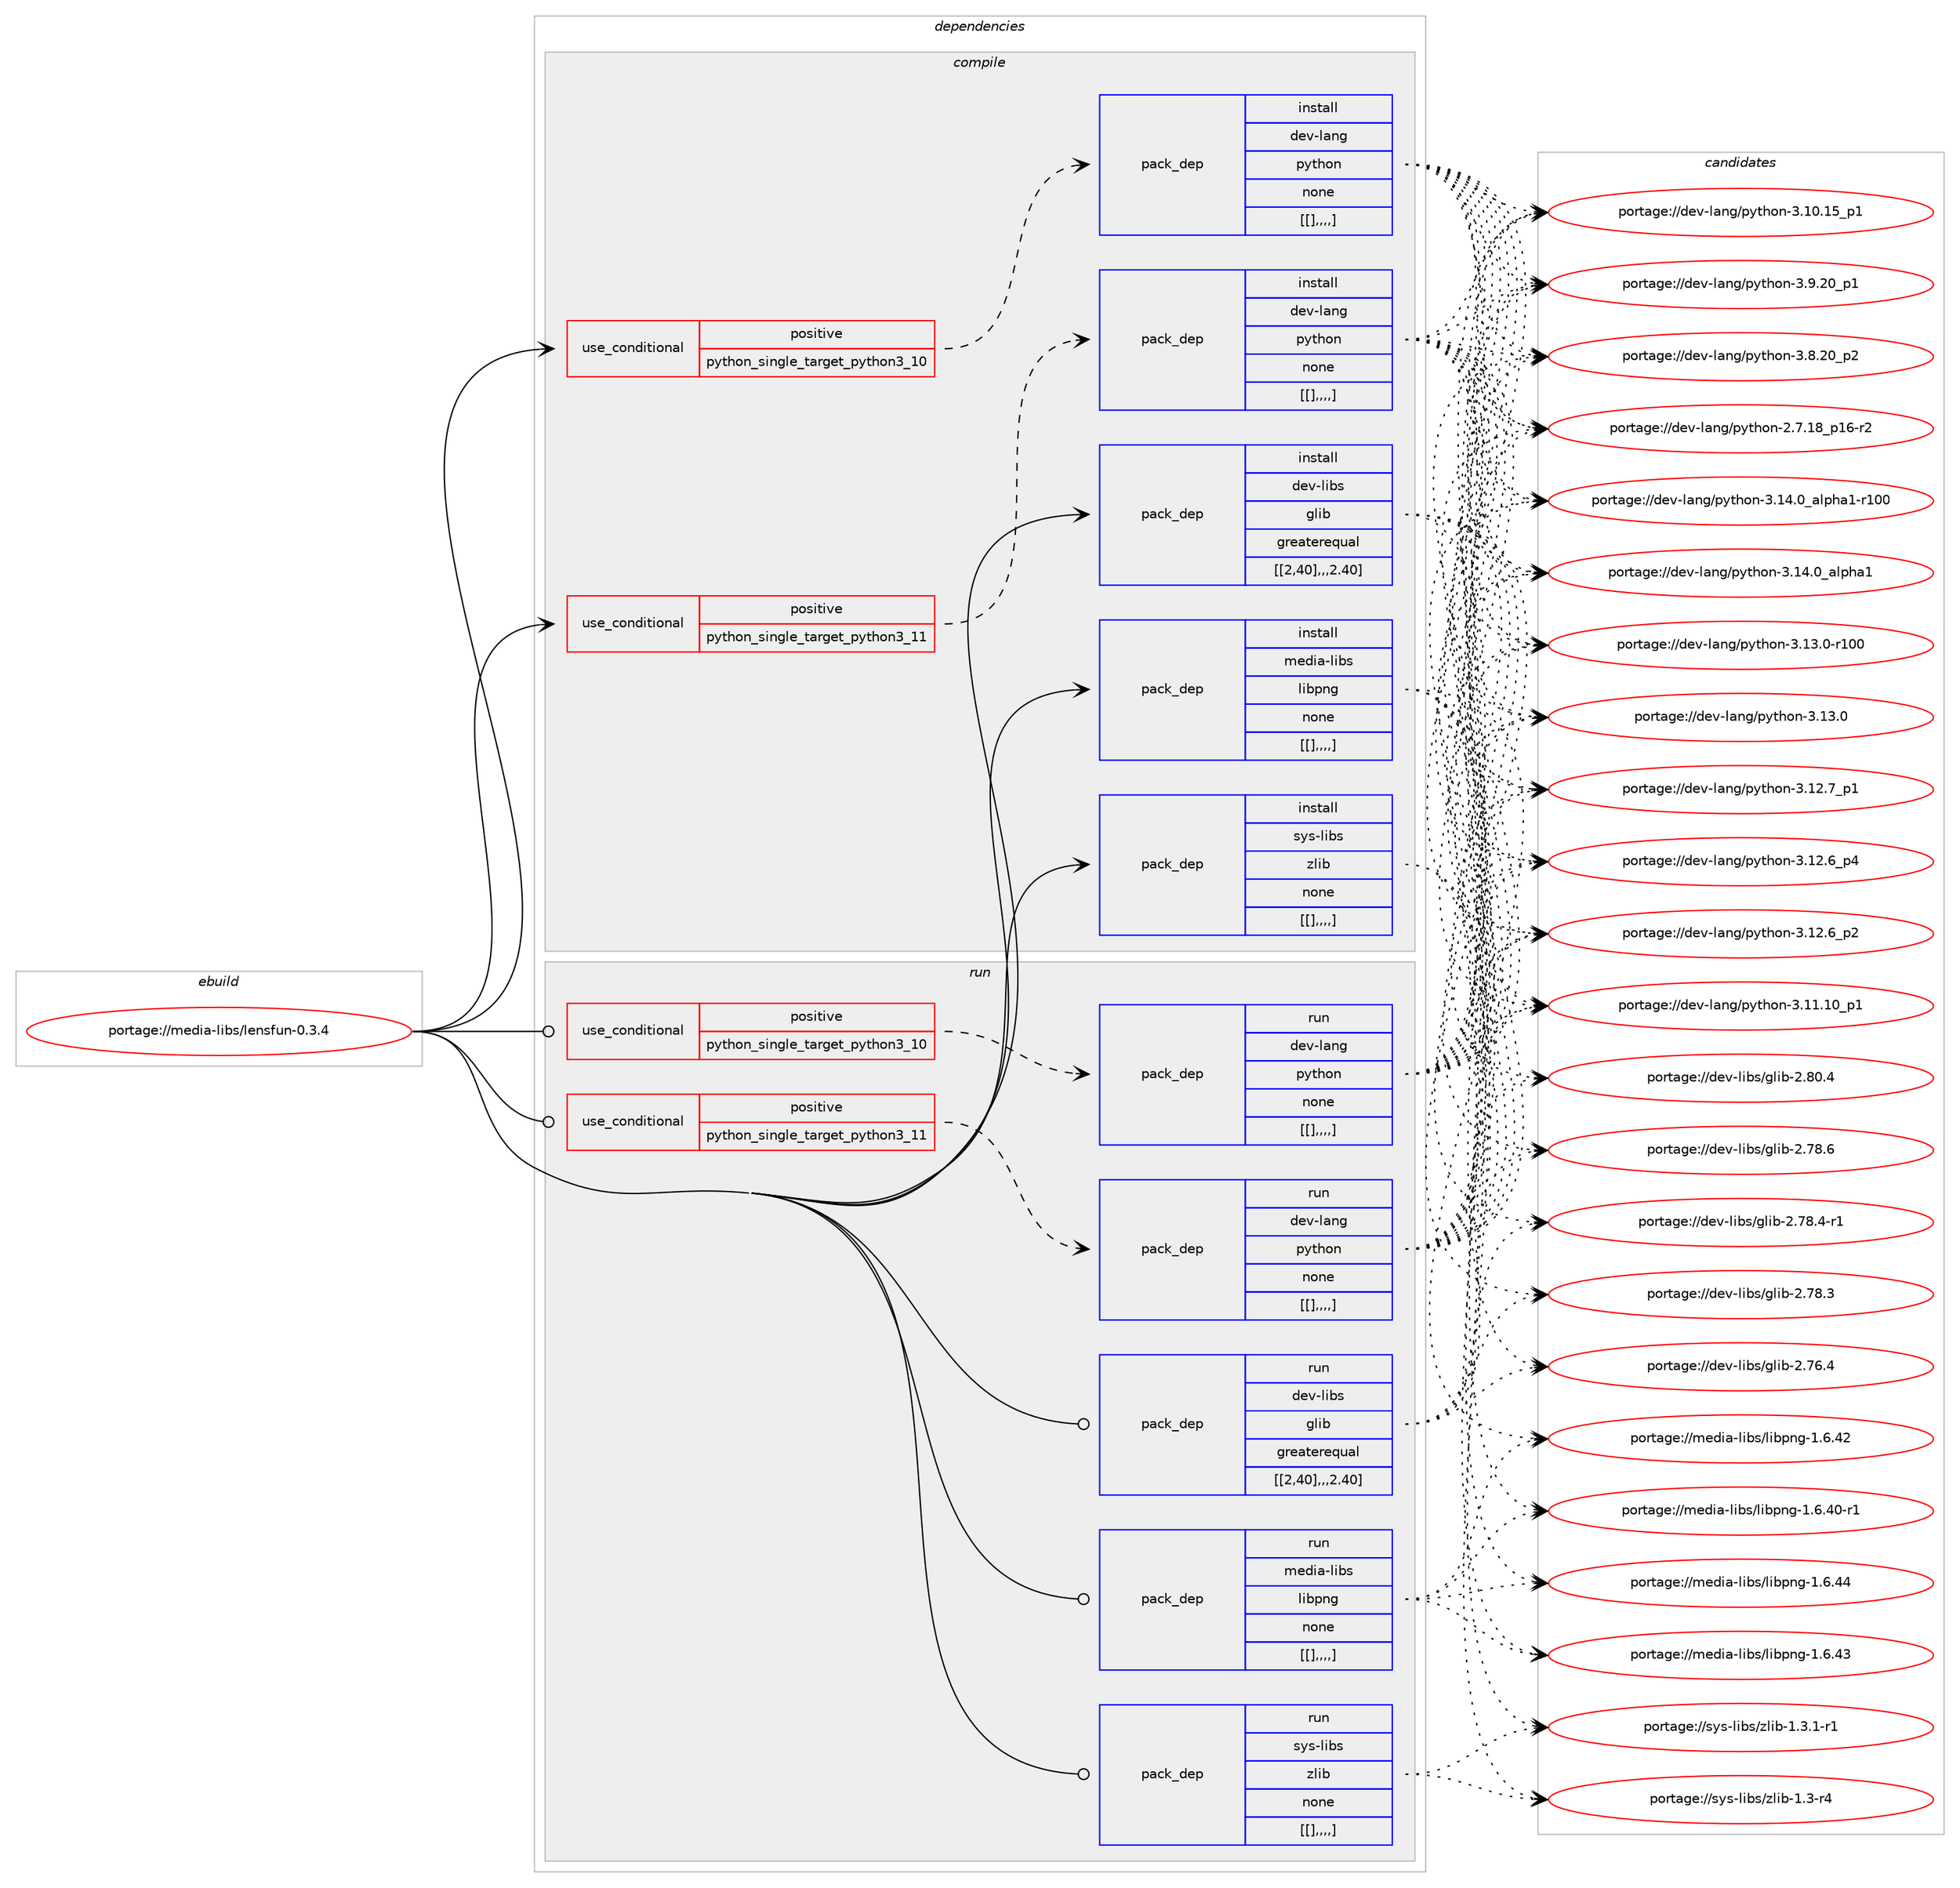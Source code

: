 digraph prolog {

# *************
# Graph options
# *************

newrank=true;
concentrate=true;
compound=true;
graph [rankdir=LR,fontname=Helvetica,fontsize=10,ranksep=1.5];#, ranksep=2.5, nodesep=0.2];
edge  [arrowhead=vee];
node  [fontname=Helvetica,fontsize=10];

# **********
# The ebuild
# **********

subgraph cluster_leftcol {
color=gray;
label=<<i>ebuild</i>>;
id [label="portage://media-libs/lensfun-0.3.4", color=red, width=4, href="../media-libs/lensfun-0.3.4.svg"];
}

# ****************
# The dependencies
# ****************

subgraph cluster_midcol {
color=gray;
label=<<i>dependencies</i>>;
subgraph cluster_compile {
fillcolor="#eeeeee";
style=filled;
label=<<i>compile</i>>;
subgraph cond81307 {
dependency321281 [label=<<TABLE BORDER="0" CELLBORDER="1" CELLSPACING="0" CELLPADDING="4"><TR><TD ROWSPAN="3" CELLPADDING="10">use_conditional</TD></TR><TR><TD>positive</TD></TR><TR><TD>python_single_target_python3_10</TD></TR></TABLE>>, shape=none, color=red];
subgraph pack237346 {
dependency321340 [label=<<TABLE BORDER="0" CELLBORDER="1" CELLSPACING="0" CELLPADDING="4" WIDTH="220"><TR><TD ROWSPAN="6" CELLPADDING="30">pack_dep</TD></TR><TR><TD WIDTH="110">install</TD></TR><TR><TD>dev-lang</TD></TR><TR><TD>python</TD></TR><TR><TD>none</TD></TR><TR><TD>[[],,,,]</TD></TR></TABLE>>, shape=none, color=blue];
}
dependency321281:e -> dependency321340:w [weight=20,style="dashed",arrowhead="vee"];
}
id:e -> dependency321281:w [weight=20,style="solid",arrowhead="vee"];
subgraph cond81331 {
dependency321361 [label=<<TABLE BORDER="0" CELLBORDER="1" CELLSPACING="0" CELLPADDING="4"><TR><TD ROWSPAN="3" CELLPADDING="10">use_conditional</TD></TR><TR><TD>positive</TD></TR><TR><TD>python_single_target_python3_11</TD></TR></TABLE>>, shape=none, color=red];
subgraph pack237373 {
dependency321363 [label=<<TABLE BORDER="0" CELLBORDER="1" CELLSPACING="0" CELLPADDING="4" WIDTH="220"><TR><TD ROWSPAN="6" CELLPADDING="30">pack_dep</TD></TR><TR><TD WIDTH="110">install</TD></TR><TR><TD>dev-lang</TD></TR><TR><TD>python</TD></TR><TR><TD>none</TD></TR><TR><TD>[[],,,,]</TD></TR></TABLE>>, shape=none, color=blue];
}
dependency321361:e -> dependency321363:w [weight=20,style="dashed",arrowhead="vee"];
}
id:e -> dependency321361:w [weight=20,style="solid",arrowhead="vee"];
subgraph pack237375 {
dependency321395 [label=<<TABLE BORDER="0" CELLBORDER="1" CELLSPACING="0" CELLPADDING="4" WIDTH="220"><TR><TD ROWSPAN="6" CELLPADDING="30">pack_dep</TD></TR><TR><TD WIDTH="110">install</TD></TR><TR><TD>dev-libs</TD></TR><TR><TD>glib</TD></TR><TR><TD>greaterequal</TD></TR><TR><TD>[[2,40],,,2.40]</TD></TR></TABLE>>, shape=none, color=blue];
}
id:e -> dependency321395:w [weight=20,style="solid",arrowhead="vee"];
subgraph pack237409 {
dependency321415 [label=<<TABLE BORDER="0" CELLBORDER="1" CELLSPACING="0" CELLPADDING="4" WIDTH="220"><TR><TD ROWSPAN="6" CELLPADDING="30">pack_dep</TD></TR><TR><TD WIDTH="110">install</TD></TR><TR><TD>media-libs</TD></TR><TR><TD>libpng</TD></TR><TR><TD>none</TD></TR><TR><TD>[[],,,,]</TD></TR></TABLE>>, shape=none, color=blue];
}
id:e -> dependency321415:w [weight=20,style="solid",arrowhead="vee"];
subgraph pack237424 {
dependency321449 [label=<<TABLE BORDER="0" CELLBORDER="1" CELLSPACING="0" CELLPADDING="4" WIDTH="220"><TR><TD ROWSPAN="6" CELLPADDING="30">pack_dep</TD></TR><TR><TD WIDTH="110">install</TD></TR><TR><TD>sys-libs</TD></TR><TR><TD>zlib</TD></TR><TR><TD>none</TD></TR><TR><TD>[[],,,,]</TD></TR></TABLE>>, shape=none, color=blue];
}
id:e -> dependency321449:w [weight=20,style="solid",arrowhead="vee"];
}
subgraph cluster_compileandrun {
fillcolor="#eeeeee";
style=filled;
label=<<i>compile and run</i>>;
}
subgraph cluster_run {
fillcolor="#eeeeee";
style=filled;
label=<<i>run</i>>;
subgraph cond81361 {
dependency321451 [label=<<TABLE BORDER="0" CELLBORDER="1" CELLSPACING="0" CELLPADDING="4"><TR><TD ROWSPAN="3" CELLPADDING="10">use_conditional</TD></TR><TR><TD>positive</TD></TR><TR><TD>python_single_target_python3_10</TD></TR></TABLE>>, shape=none, color=red];
subgraph pack237454 {
dependency321483 [label=<<TABLE BORDER="0" CELLBORDER="1" CELLSPACING="0" CELLPADDING="4" WIDTH="220"><TR><TD ROWSPAN="6" CELLPADDING="30">pack_dep</TD></TR><TR><TD WIDTH="110">run</TD></TR><TR><TD>dev-lang</TD></TR><TR><TD>python</TD></TR><TR><TD>none</TD></TR><TR><TD>[[],,,,]</TD></TR></TABLE>>, shape=none, color=blue];
}
dependency321451:e -> dependency321483:w [weight=20,style="dashed",arrowhead="vee"];
}
id:e -> dependency321451:w [weight=20,style="solid",arrowhead="odot"];
subgraph cond81375 {
dependency321489 [label=<<TABLE BORDER="0" CELLBORDER="1" CELLSPACING="0" CELLPADDING="4"><TR><TD ROWSPAN="3" CELLPADDING="10">use_conditional</TD></TR><TR><TD>positive</TD></TR><TR><TD>python_single_target_python3_11</TD></TR></TABLE>>, shape=none, color=red];
subgraph pack237484 {
dependency321553 [label=<<TABLE BORDER="0" CELLBORDER="1" CELLSPACING="0" CELLPADDING="4" WIDTH="220"><TR><TD ROWSPAN="6" CELLPADDING="30">pack_dep</TD></TR><TR><TD WIDTH="110">run</TD></TR><TR><TD>dev-lang</TD></TR><TR><TD>python</TD></TR><TR><TD>none</TD></TR><TR><TD>[[],,,,]</TD></TR></TABLE>>, shape=none, color=blue];
}
dependency321489:e -> dependency321553:w [weight=20,style="dashed",arrowhead="vee"];
}
id:e -> dependency321489:w [weight=20,style="solid",arrowhead="odot"];
subgraph pack237502 {
dependency321568 [label=<<TABLE BORDER="0" CELLBORDER="1" CELLSPACING="0" CELLPADDING="4" WIDTH="220"><TR><TD ROWSPAN="6" CELLPADDING="30">pack_dep</TD></TR><TR><TD WIDTH="110">run</TD></TR><TR><TD>dev-libs</TD></TR><TR><TD>glib</TD></TR><TR><TD>greaterequal</TD></TR><TR><TD>[[2,40],,,2.40]</TD></TR></TABLE>>, shape=none, color=blue];
}
id:e -> dependency321568:w [weight=20,style="solid",arrowhead="odot"];
subgraph pack237512 {
dependency321572 [label=<<TABLE BORDER="0" CELLBORDER="1" CELLSPACING="0" CELLPADDING="4" WIDTH="220"><TR><TD ROWSPAN="6" CELLPADDING="30">pack_dep</TD></TR><TR><TD WIDTH="110">run</TD></TR><TR><TD>media-libs</TD></TR><TR><TD>libpng</TD></TR><TR><TD>none</TD></TR><TR><TD>[[],,,,]</TD></TR></TABLE>>, shape=none, color=blue];
}
id:e -> dependency321572:w [weight=20,style="solid",arrowhead="odot"];
subgraph pack237515 {
dependency321575 [label=<<TABLE BORDER="0" CELLBORDER="1" CELLSPACING="0" CELLPADDING="4" WIDTH="220"><TR><TD ROWSPAN="6" CELLPADDING="30">pack_dep</TD></TR><TR><TD WIDTH="110">run</TD></TR><TR><TD>sys-libs</TD></TR><TR><TD>zlib</TD></TR><TR><TD>none</TD></TR><TR><TD>[[],,,,]</TD></TR></TABLE>>, shape=none, color=blue];
}
id:e -> dependency321575:w [weight=20,style="solid",arrowhead="odot"];
}
}

# **************
# The candidates
# **************

subgraph cluster_choices {
rank=same;
color=gray;
label=<<i>candidates</i>>;

subgraph choice237036 {
color=black;
nodesep=1;
choice100101118451089711010347112121116104111110455146495246489597108112104974945114494848 [label="portage://dev-lang/python-3.14.0_alpha1-r100", color=red, width=4,href="../dev-lang/python-3.14.0_alpha1-r100.svg"];
choice1001011184510897110103471121211161041111104551464952464895971081121049749 [label="portage://dev-lang/python-3.14.0_alpha1", color=red, width=4,href="../dev-lang/python-3.14.0_alpha1.svg"];
choice1001011184510897110103471121211161041111104551464951464845114494848 [label="portage://dev-lang/python-3.13.0-r100", color=red, width=4,href="../dev-lang/python-3.13.0-r100.svg"];
choice10010111845108971101034711212111610411111045514649514648 [label="portage://dev-lang/python-3.13.0", color=red, width=4,href="../dev-lang/python-3.13.0.svg"];
choice100101118451089711010347112121116104111110455146495046559511249 [label="portage://dev-lang/python-3.12.7_p1", color=red, width=4,href="../dev-lang/python-3.12.7_p1.svg"];
choice100101118451089711010347112121116104111110455146495046549511252 [label="portage://dev-lang/python-3.12.6_p4", color=red, width=4,href="../dev-lang/python-3.12.6_p4.svg"];
choice100101118451089711010347112121116104111110455146495046549511250 [label="portage://dev-lang/python-3.12.6_p2", color=red, width=4,href="../dev-lang/python-3.12.6_p2.svg"];
choice10010111845108971101034711212111610411111045514649494649489511249 [label="portage://dev-lang/python-3.11.10_p1", color=red, width=4,href="../dev-lang/python-3.11.10_p1.svg"];
choice10010111845108971101034711212111610411111045514649484649539511249 [label="portage://dev-lang/python-3.10.15_p1", color=red, width=4,href="../dev-lang/python-3.10.15_p1.svg"];
choice100101118451089711010347112121116104111110455146574650489511249 [label="portage://dev-lang/python-3.9.20_p1", color=red, width=4,href="../dev-lang/python-3.9.20_p1.svg"];
choice100101118451089711010347112121116104111110455146564650489511250 [label="portage://dev-lang/python-3.8.20_p2", color=red, width=4,href="../dev-lang/python-3.8.20_p2.svg"];
choice100101118451089711010347112121116104111110455046554649569511249544511450 [label="portage://dev-lang/python-2.7.18_p16-r2", color=red, width=4,href="../dev-lang/python-2.7.18_p16-r2.svg"];
dependency321340:e -> choice100101118451089711010347112121116104111110455146495246489597108112104974945114494848:w [style=dotted,weight="100"];
dependency321340:e -> choice1001011184510897110103471121211161041111104551464952464895971081121049749:w [style=dotted,weight="100"];
dependency321340:e -> choice1001011184510897110103471121211161041111104551464951464845114494848:w [style=dotted,weight="100"];
dependency321340:e -> choice10010111845108971101034711212111610411111045514649514648:w [style=dotted,weight="100"];
dependency321340:e -> choice100101118451089711010347112121116104111110455146495046559511249:w [style=dotted,weight="100"];
dependency321340:e -> choice100101118451089711010347112121116104111110455146495046549511252:w [style=dotted,weight="100"];
dependency321340:e -> choice100101118451089711010347112121116104111110455146495046549511250:w [style=dotted,weight="100"];
dependency321340:e -> choice10010111845108971101034711212111610411111045514649494649489511249:w [style=dotted,weight="100"];
dependency321340:e -> choice10010111845108971101034711212111610411111045514649484649539511249:w [style=dotted,weight="100"];
dependency321340:e -> choice100101118451089711010347112121116104111110455146574650489511249:w [style=dotted,weight="100"];
dependency321340:e -> choice100101118451089711010347112121116104111110455146564650489511250:w [style=dotted,weight="100"];
dependency321340:e -> choice100101118451089711010347112121116104111110455046554649569511249544511450:w [style=dotted,weight="100"];
}
subgraph choice237056 {
color=black;
nodesep=1;
choice100101118451089711010347112121116104111110455146495246489597108112104974945114494848 [label="portage://dev-lang/python-3.14.0_alpha1-r100", color=red, width=4,href="../dev-lang/python-3.14.0_alpha1-r100.svg"];
choice1001011184510897110103471121211161041111104551464952464895971081121049749 [label="portage://dev-lang/python-3.14.0_alpha1", color=red, width=4,href="../dev-lang/python-3.14.0_alpha1.svg"];
choice1001011184510897110103471121211161041111104551464951464845114494848 [label="portage://dev-lang/python-3.13.0-r100", color=red, width=4,href="../dev-lang/python-3.13.0-r100.svg"];
choice10010111845108971101034711212111610411111045514649514648 [label="portage://dev-lang/python-3.13.0", color=red, width=4,href="../dev-lang/python-3.13.0.svg"];
choice100101118451089711010347112121116104111110455146495046559511249 [label="portage://dev-lang/python-3.12.7_p1", color=red, width=4,href="../dev-lang/python-3.12.7_p1.svg"];
choice100101118451089711010347112121116104111110455146495046549511252 [label="portage://dev-lang/python-3.12.6_p4", color=red, width=4,href="../dev-lang/python-3.12.6_p4.svg"];
choice100101118451089711010347112121116104111110455146495046549511250 [label="portage://dev-lang/python-3.12.6_p2", color=red, width=4,href="../dev-lang/python-3.12.6_p2.svg"];
choice10010111845108971101034711212111610411111045514649494649489511249 [label="portage://dev-lang/python-3.11.10_p1", color=red, width=4,href="../dev-lang/python-3.11.10_p1.svg"];
choice10010111845108971101034711212111610411111045514649484649539511249 [label="portage://dev-lang/python-3.10.15_p1", color=red, width=4,href="../dev-lang/python-3.10.15_p1.svg"];
choice100101118451089711010347112121116104111110455146574650489511249 [label="portage://dev-lang/python-3.9.20_p1", color=red, width=4,href="../dev-lang/python-3.9.20_p1.svg"];
choice100101118451089711010347112121116104111110455146564650489511250 [label="portage://dev-lang/python-3.8.20_p2", color=red, width=4,href="../dev-lang/python-3.8.20_p2.svg"];
choice100101118451089711010347112121116104111110455046554649569511249544511450 [label="portage://dev-lang/python-2.7.18_p16-r2", color=red, width=4,href="../dev-lang/python-2.7.18_p16-r2.svg"];
dependency321363:e -> choice100101118451089711010347112121116104111110455146495246489597108112104974945114494848:w [style=dotted,weight="100"];
dependency321363:e -> choice1001011184510897110103471121211161041111104551464952464895971081121049749:w [style=dotted,weight="100"];
dependency321363:e -> choice1001011184510897110103471121211161041111104551464951464845114494848:w [style=dotted,weight="100"];
dependency321363:e -> choice10010111845108971101034711212111610411111045514649514648:w [style=dotted,weight="100"];
dependency321363:e -> choice100101118451089711010347112121116104111110455146495046559511249:w [style=dotted,weight="100"];
dependency321363:e -> choice100101118451089711010347112121116104111110455146495046549511252:w [style=dotted,weight="100"];
dependency321363:e -> choice100101118451089711010347112121116104111110455146495046549511250:w [style=dotted,weight="100"];
dependency321363:e -> choice10010111845108971101034711212111610411111045514649494649489511249:w [style=dotted,weight="100"];
dependency321363:e -> choice10010111845108971101034711212111610411111045514649484649539511249:w [style=dotted,weight="100"];
dependency321363:e -> choice100101118451089711010347112121116104111110455146574650489511249:w [style=dotted,weight="100"];
dependency321363:e -> choice100101118451089711010347112121116104111110455146564650489511250:w [style=dotted,weight="100"];
dependency321363:e -> choice100101118451089711010347112121116104111110455046554649569511249544511450:w [style=dotted,weight="100"];
}
subgraph choice237138 {
color=black;
nodesep=1;
choice1001011184510810598115471031081059845504656484652 [label="portage://dev-libs/glib-2.80.4", color=red, width=4,href="../dev-libs/glib-2.80.4.svg"];
choice1001011184510810598115471031081059845504655564654 [label="portage://dev-libs/glib-2.78.6", color=red, width=4,href="../dev-libs/glib-2.78.6.svg"];
choice10010111845108105981154710310810598455046555646524511449 [label="portage://dev-libs/glib-2.78.4-r1", color=red, width=4,href="../dev-libs/glib-2.78.4-r1.svg"];
choice1001011184510810598115471031081059845504655564651 [label="portage://dev-libs/glib-2.78.3", color=red, width=4,href="../dev-libs/glib-2.78.3.svg"];
choice1001011184510810598115471031081059845504655544652 [label="portage://dev-libs/glib-2.76.4", color=red, width=4,href="../dev-libs/glib-2.76.4.svg"];
dependency321395:e -> choice1001011184510810598115471031081059845504656484652:w [style=dotted,weight="100"];
dependency321395:e -> choice1001011184510810598115471031081059845504655564654:w [style=dotted,weight="100"];
dependency321395:e -> choice10010111845108105981154710310810598455046555646524511449:w [style=dotted,weight="100"];
dependency321395:e -> choice1001011184510810598115471031081059845504655564651:w [style=dotted,weight="100"];
dependency321395:e -> choice1001011184510810598115471031081059845504655544652:w [style=dotted,weight="100"];
}
subgraph choice237141 {
color=black;
nodesep=1;
choice109101100105974510810598115471081059811211010345494654465252 [label="portage://media-libs/libpng-1.6.44", color=red, width=4,href="../media-libs/libpng-1.6.44.svg"];
choice109101100105974510810598115471081059811211010345494654465251 [label="portage://media-libs/libpng-1.6.43", color=red, width=4,href="../media-libs/libpng-1.6.43.svg"];
choice109101100105974510810598115471081059811211010345494654465250 [label="portage://media-libs/libpng-1.6.42", color=red, width=4,href="../media-libs/libpng-1.6.42.svg"];
choice1091011001059745108105981154710810598112110103454946544652484511449 [label="portage://media-libs/libpng-1.6.40-r1", color=red, width=4,href="../media-libs/libpng-1.6.40-r1.svg"];
dependency321415:e -> choice109101100105974510810598115471081059811211010345494654465252:w [style=dotted,weight="100"];
dependency321415:e -> choice109101100105974510810598115471081059811211010345494654465251:w [style=dotted,weight="100"];
dependency321415:e -> choice109101100105974510810598115471081059811211010345494654465250:w [style=dotted,weight="100"];
dependency321415:e -> choice1091011001059745108105981154710810598112110103454946544652484511449:w [style=dotted,weight="100"];
}
subgraph choice237144 {
color=black;
nodesep=1;
choice115121115451081059811547122108105984549465146494511449 [label="portage://sys-libs/zlib-1.3.1-r1", color=red, width=4,href="../sys-libs/zlib-1.3.1-r1.svg"];
choice11512111545108105981154712210810598454946514511452 [label="portage://sys-libs/zlib-1.3-r4", color=red, width=4,href="../sys-libs/zlib-1.3-r4.svg"];
dependency321449:e -> choice115121115451081059811547122108105984549465146494511449:w [style=dotted,weight="100"];
dependency321449:e -> choice11512111545108105981154712210810598454946514511452:w [style=dotted,weight="100"];
}
subgraph choice237170 {
color=black;
nodesep=1;
choice100101118451089711010347112121116104111110455146495246489597108112104974945114494848 [label="portage://dev-lang/python-3.14.0_alpha1-r100", color=red, width=4,href="../dev-lang/python-3.14.0_alpha1-r100.svg"];
choice1001011184510897110103471121211161041111104551464952464895971081121049749 [label="portage://dev-lang/python-3.14.0_alpha1", color=red, width=4,href="../dev-lang/python-3.14.0_alpha1.svg"];
choice1001011184510897110103471121211161041111104551464951464845114494848 [label="portage://dev-lang/python-3.13.0-r100", color=red, width=4,href="../dev-lang/python-3.13.0-r100.svg"];
choice10010111845108971101034711212111610411111045514649514648 [label="portage://dev-lang/python-3.13.0", color=red, width=4,href="../dev-lang/python-3.13.0.svg"];
choice100101118451089711010347112121116104111110455146495046559511249 [label="portage://dev-lang/python-3.12.7_p1", color=red, width=4,href="../dev-lang/python-3.12.7_p1.svg"];
choice100101118451089711010347112121116104111110455146495046549511252 [label="portage://dev-lang/python-3.12.6_p4", color=red, width=4,href="../dev-lang/python-3.12.6_p4.svg"];
choice100101118451089711010347112121116104111110455146495046549511250 [label="portage://dev-lang/python-3.12.6_p2", color=red, width=4,href="../dev-lang/python-3.12.6_p2.svg"];
choice10010111845108971101034711212111610411111045514649494649489511249 [label="portage://dev-lang/python-3.11.10_p1", color=red, width=4,href="../dev-lang/python-3.11.10_p1.svg"];
choice10010111845108971101034711212111610411111045514649484649539511249 [label="portage://dev-lang/python-3.10.15_p1", color=red, width=4,href="../dev-lang/python-3.10.15_p1.svg"];
choice100101118451089711010347112121116104111110455146574650489511249 [label="portage://dev-lang/python-3.9.20_p1", color=red, width=4,href="../dev-lang/python-3.9.20_p1.svg"];
choice100101118451089711010347112121116104111110455146564650489511250 [label="portage://dev-lang/python-3.8.20_p2", color=red, width=4,href="../dev-lang/python-3.8.20_p2.svg"];
choice100101118451089711010347112121116104111110455046554649569511249544511450 [label="portage://dev-lang/python-2.7.18_p16-r2", color=red, width=4,href="../dev-lang/python-2.7.18_p16-r2.svg"];
dependency321483:e -> choice100101118451089711010347112121116104111110455146495246489597108112104974945114494848:w [style=dotted,weight="100"];
dependency321483:e -> choice1001011184510897110103471121211161041111104551464952464895971081121049749:w [style=dotted,weight="100"];
dependency321483:e -> choice1001011184510897110103471121211161041111104551464951464845114494848:w [style=dotted,weight="100"];
dependency321483:e -> choice10010111845108971101034711212111610411111045514649514648:w [style=dotted,weight="100"];
dependency321483:e -> choice100101118451089711010347112121116104111110455146495046559511249:w [style=dotted,weight="100"];
dependency321483:e -> choice100101118451089711010347112121116104111110455146495046549511252:w [style=dotted,weight="100"];
dependency321483:e -> choice100101118451089711010347112121116104111110455146495046549511250:w [style=dotted,weight="100"];
dependency321483:e -> choice10010111845108971101034711212111610411111045514649494649489511249:w [style=dotted,weight="100"];
dependency321483:e -> choice10010111845108971101034711212111610411111045514649484649539511249:w [style=dotted,weight="100"];
dependency321483:e -> choice100101118451089711010347112121116104111110455146574650489511249:w [style=dotted,weight="100"];
dependency321483:e -> choice100101118451089711010347112121116104111110455146564650489511250:w [style=dotted,weight="100"];
dependency321483:e -> choice100101118451089711010347112121116104111110455046554649569511249544511450:w [style=dotted,weight="100"];
}
subgraph choice237198 {
color=black;
nodesep=1;
choice100101118451089711010347112121116104111110455146495246489597108112104974945114494848 [label="portage://dev-lang/python-3.14.0_alpha1-r100", color=red, width=4,href="../dev-lang/python-3.14.0_alpha1-r100.svg"];
choice1001011184510897110103471121211161041111104551464952464895971081121049749 [label="portage://dev-lang/python-3.14.0_alpha1", color=red, width=4,href="../dev-lang/python-3.14.0_alpha1.svg"];
choice1001011184510897110103471121211161041111104551464951464845114494848 [label="portage://dev-lang/python-3.13.0-r100", color=red, width=4,href="../dev-lang/python-3.13.0-r100.svg"];
choice10010111845108971101034711212111610411111045514649514648 [label="portage://dev-lang/python-3.13.0", color=red, width=4,href="../dev-lang/python-3.13.0.svg"];
choice100101118451089711010347112121116104111110455146495046559511249 [label="portage://dev-lang/python-3.12.7_p1", color=red, width=4,href="../dev-lang/python-3.12.7_p1.svg"];
choice100101118451089711010347112121116104111110455146495046549511252 [label="portage://dev-lang/python-3.12.6_p4", color=red, width=4,href="../dev-lang/python-3.12.6_p4.svg"];
choice100101118451089711010347112121116104111110455146495046549511250 [label="portage://dev-lang/python-3.12.6_p2", color=red, width=4,href="../dev-lang/python-3.12.6_p2.svg"];
choice10010111845108971101034711212111610411111045514649494649489511249 [label="portage://dev-lang/python-3.11.10_p1", color=red, width=4,href="../dev-lang/python-3.11.10_p1.svg"];
choice10010111845108971101034711212111610411111045514649484649539511249 [label="portage://dev-lang/python-3.10.15_p1", color=red, width=4,href="../dev-lang/python-3.10.15_p1.svg"];
choice100101118451089711010347112121116104111110455146574650489511249 [label="portage://dev-lang/python-3.9.20_p1", color=red, width=4,href="../dev-lang/python-3.9.20_p1.svg"];
choice100101118451089711010347112121116104111110455146564650489511250 [label="portage://dev-lang/python-3.8.20_p2", color=red, width=4,href="../dev-lang/python-3.8.20_p2.svg"];
choice100101118451089711010347112121116104111110455046554649569511249544511450 [label="portage://dev-lang/python-2.7.18_p16-r2", color=red, width=4,href="../dev-lang/python-2.7.18_p16-r2.svg"];
dependency321553:e -> choice100101118451089711010347112121116104111110455146495246489597108112104974945114494848:w [style=dotted,weight="100"];
dependency321553:e -> choice1001011184510897110103471121211161041111104551464952464895971081121049749:w [style=dotted,weight="100"];
dependency321553:e -> choice1001011184510897110103471121211161041111104551464951464845114494848:w [style=dotted,weight="100"];
dependency321553:e -> choice10010111845108971101034711212111610411111045514649514648:w [style=dotted,weight="100"];
dependency321553:e -> choice100101118451089711010347112121116104111110455146495046559511249:w [style=dotted,weight="100"];
dependency321553:e -> choice100101118451089711010347112121116104111110455146495046549511252:w [style=dotted,weight="100"];
dependency321553:e -> choice100101118451089711010347112121116104111110455146495046549511250:w [style=dotted,weight="100"];
dependency321553:e -> choice10010111845108971101034711212111610411111045514649494649489511249:w [style=dotted,weight="100"];
dependency321553:e -> choice10010111845108971101034711212111610411111045514649484649539511249:w [style=dotted,weight="100"];
dependency321553:e -> choice100101118451089711010347112121116104111110455146574650489511249:w [style=dotted,weight="100"];
dependency321553:e -> choice100101118451089711010347112121116104111110455146564650489511250:w [style=dotted,weight="100"];
dependency321553:e -> choice100101118451089711010347112121116104111110455046554649569511249544511450:w [style=dotted,weight="100"];
}
subgraph choice237211 {
color=black;
nodesep=1;
choice1001011184510810598115471031081059845504656484652 [label="portage://dev-libs/glib-2.80.4", color=red, width=4,href="../dev-libs/glib-2.80.4.svg"];
choice1001011184510810598115471031081059845504655564654 [label="portage://dev-libs/glib-2.78.6", color=red, width=4,href="../dev-libs/glib-2.78.6.svg"];
choice10010111845108105981154710310810598455046555646524511449 [label="portage://dev-libs/glib-2.78.4-r1", color=red, width=4,href="../dev-libs/glib-2.78.4-r1.svg"];
choice1001011184510810598115471031081059845504655564651 [label="portage://dev-libs/glib-2.78.3", color=red, width=4,href="../dev-libs/glib-2.78.3.svg"];
choice1001011184510810598115471031081059845504655544652 [label="portage://dev-libs/glib-2.76.4", color=red, width=4,href="../dev-libs/glib-2.76.4.svg"];
dependency321568:e -> choice1001011184510810598115471031081059845504656484652:w [style=dotted,weight="100"];
dependency321568:e -> choice1001011184510810598115471031081059845504655564654:w [style=dotted,weight="100"];
dependency321568:e -> choice10010111845108105981154710310810598455046555646524511449:w [style=dotted,weight="100"];
dependency321568:e -> choice1001011184510810598115471031081059845504655564651:w [style=dotted,weight="100"];
dependency321568:e -> choice1001011184510810598115471031081059845504655544652:w [style=dotted,weight="100"];
}
subgraph choice237217 {
color=black;
nodesep=1;
choice109101100105974510810598115471081059811211010345494654465252 [label="portage://media-libs/libpng-1.6.44", color=red, width=4,href="../media-libs/libpng-1.6.44.svg"];
choice109101100105974510810598115471081059811211010345494654465251 [label="portage://media-libs/libpng-1.6.43", color=red, width=4,href="../media-libs/libpng-1.6.43.svg"];
choice109101100105974510810598115471081059811211010345494654465250 [label="portage://media-libs/libpng-1.6.42", color=red, width=4,href="../media-libs/libpng-1.6.42.svg"];
choice1091011001059745108105981154710810598112110103454946544652484511449 [label="portage://media-libs/libpng-1.6.40-r1", color=red, width=4,href="../media-libs/libpng-1.6.40-r1.svg"];
dependency321572:e -> choice109101100105974510810598115471081059811211010345494654465252:w [style=dotted,weight="100"];
dependency321572:e -> choice109101100105974510810598115471081059811211010345494654465251:w [style=dotted,weight="100"];
dependency321572:e -> choice109101100105974510810598115471081059811211010345494654465250:w [style=dotted,weight="100"];
dependency321572:e -> choice1091011001059745108105981154710810598112110103454946544652484511449:w [style=dotted,weight="100"];
}
subgraph choice237235 {
color=black;
nodesep=1;
choice115121115451081059811547122108105984549465146494511449 [label="portage://sys-libs/zlib-1.3.1-r1", color=red, width=4,href="../sys-libs/zlib-1.3.1-r1.svg"];
choice11512111545108105981154712210810598454946514511452 [label="portage://sys-libs/zlib-1.3-r4", color=red, width=4,href="../sys-libs/zlib-1.3-r4.svg"];
dependency321575:e -> choice115121115451081059811547122108105984549465146494511449:w [style=dotted,weight="100"];
dependency321575:e -> choice11512111545108105981154712210810598454946514511452:w [style=dotted,weight="100"];
}
}

}

